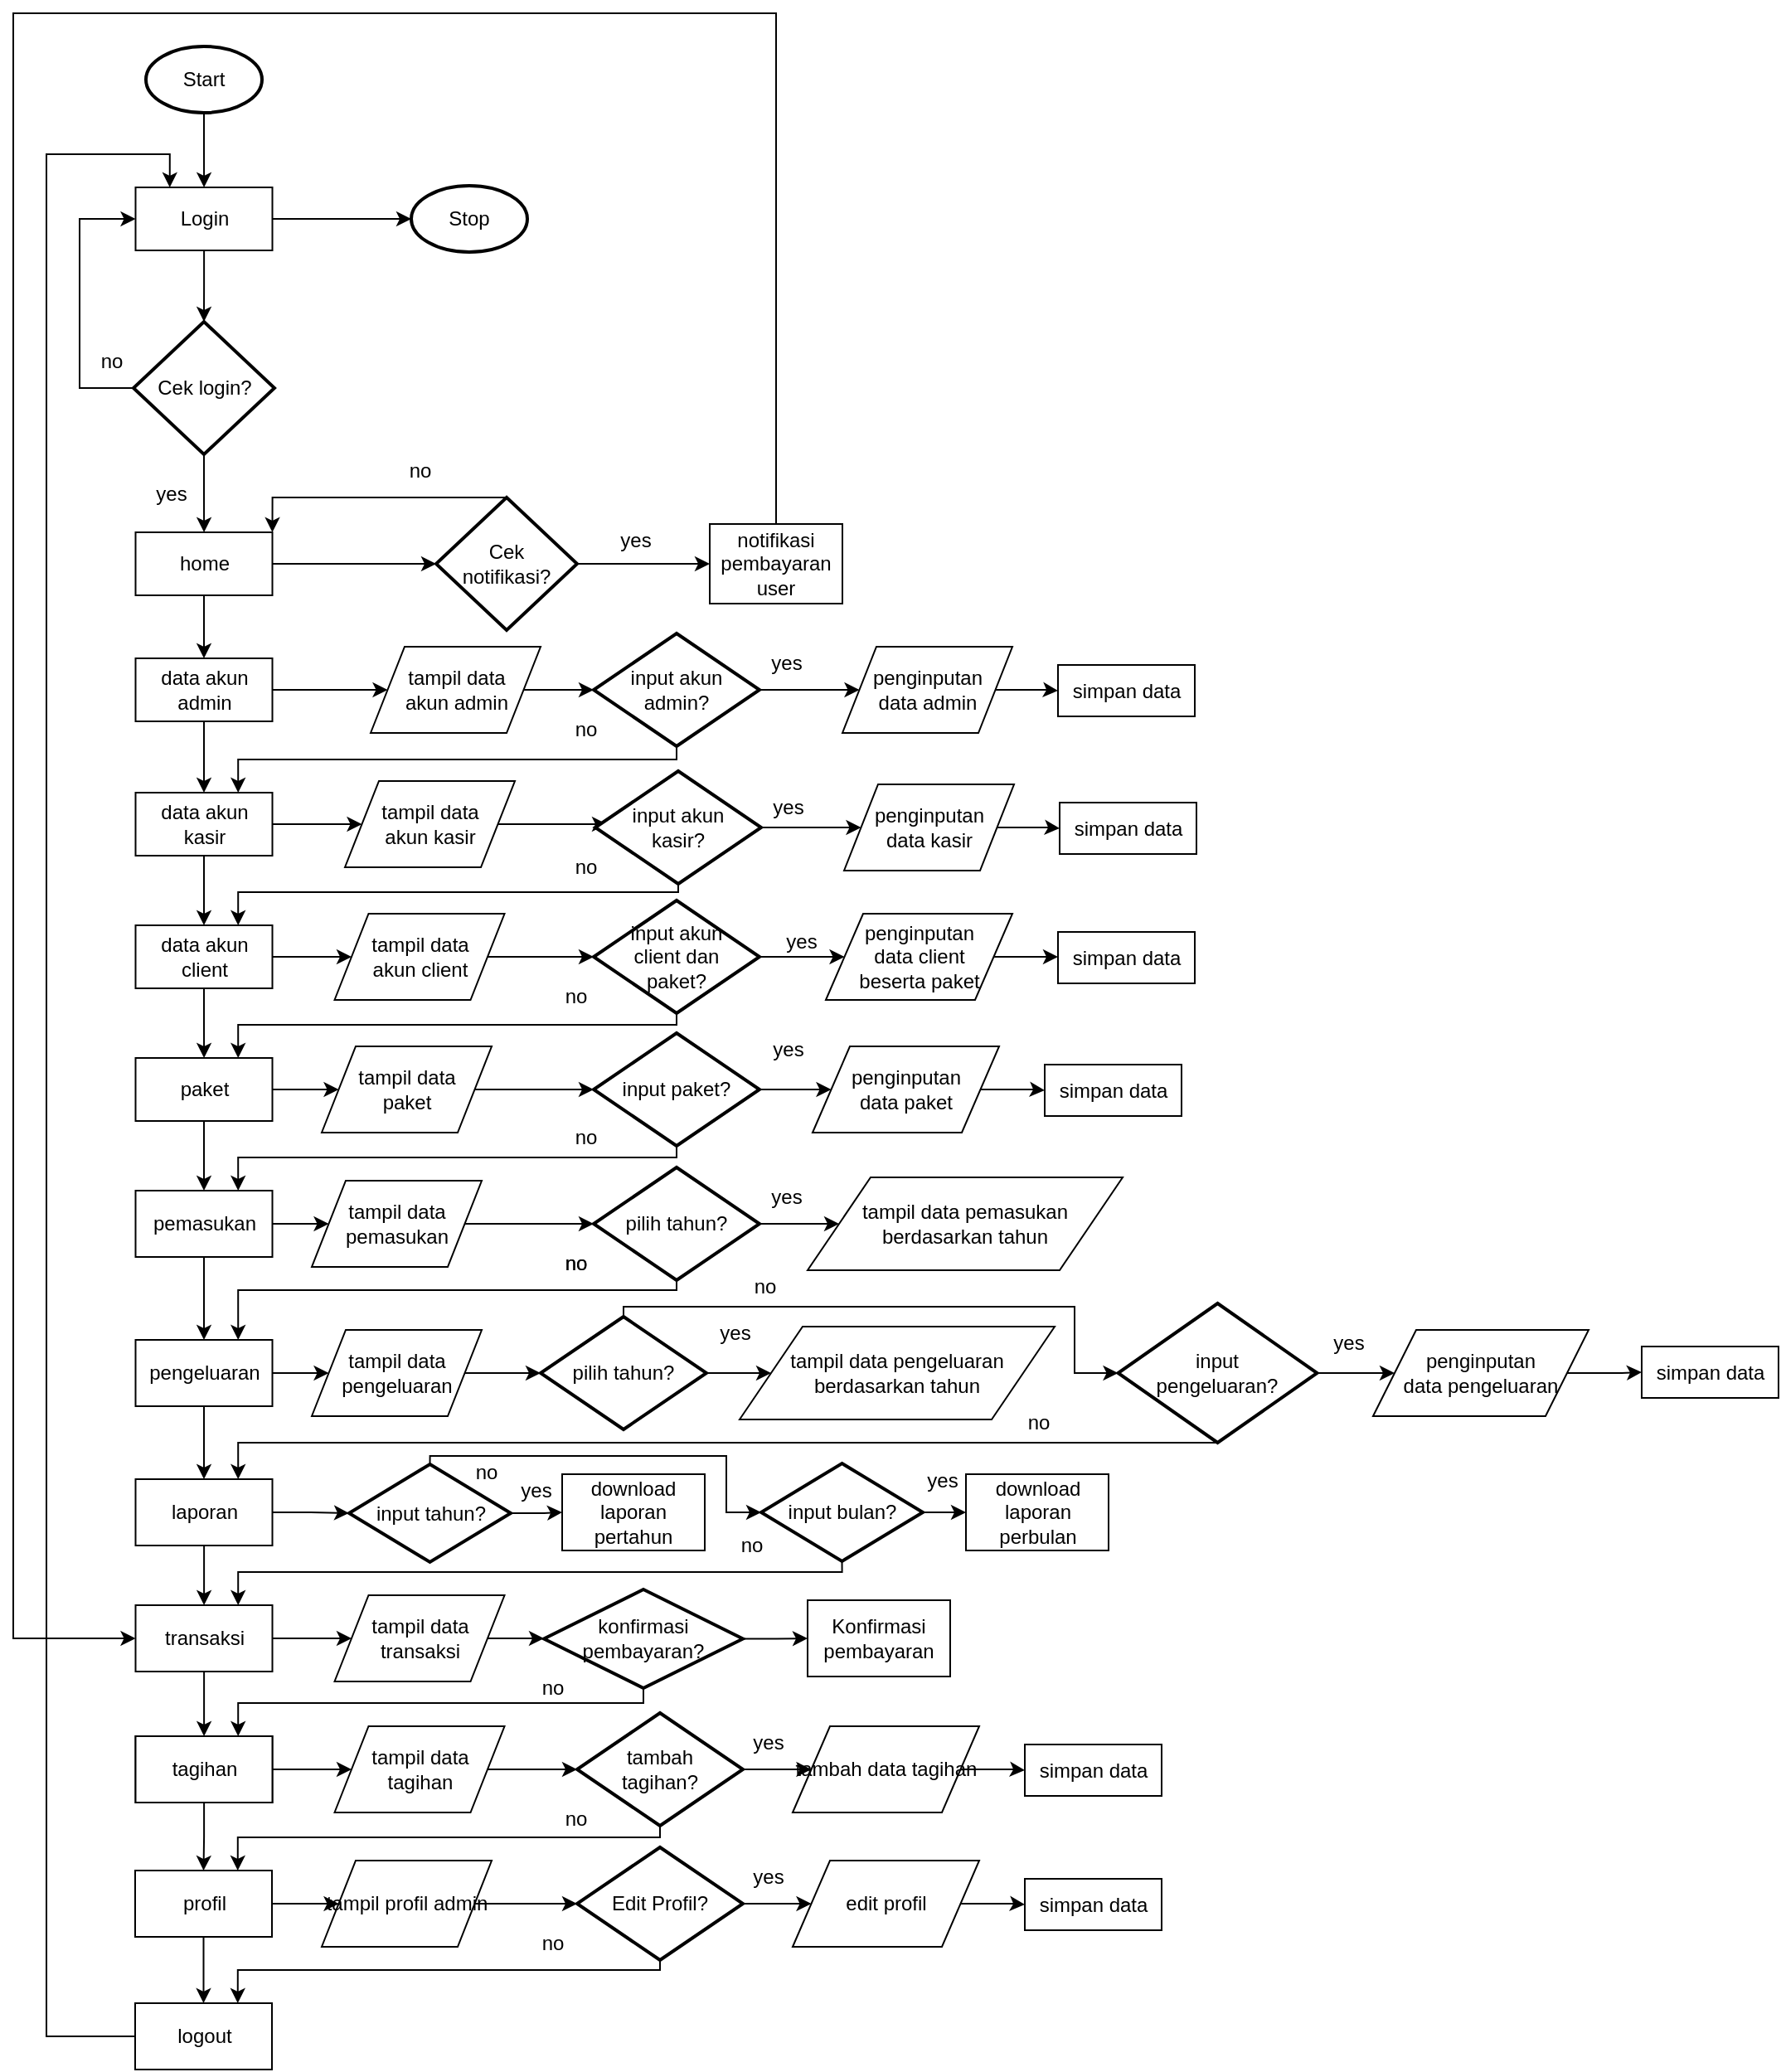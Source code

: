 <mxfile version="13.1.14" type="device"><diagram id="C5RBs43oDa-KdzZeNtuy" name="Page-1"><mxGraphModel dx="868" dy="479" grid="1" gridSize="10" guides="1" tooltips="1" connect="1" arrows="1" fold="1" page="1" pageScale="1" pageWidth="827" pageHeight="1169" math="0" shadow="0"><root><mxCell id="WIyWlLk6GJQsqaUBKTNV-0"/><mxCell id="WIyWlLk6GJQsqaUBKTNV-1" parent="WIyWlLk6GJQsqaUBKTNV-0"/><mxCell id="KHOEXjF2gYGAxF7AjPbU-5" value="" style="edgeStyle=orthogonalEdgeStyle;rounded=0;orthogonalLoop=1;jettySize=auto;html=1;" parent="WIyWlLk6GJQsqaUBKTNV-1" source="KHOEXjF2gYGAxF7AjPbU-3" target="KHOEXjF2gYGAxF7AjPbU-4" edge="1"><mxGeometry relative="1" as="geometry"/></mxCell><mxCell id="KHOEXjF2gYGAxF7AjPbU-3" value="Start" style="strokeWidth=2;html=1;shape=mxgraph.flowchart.start_1;whiteSpace=wrap;" parent="WIyWlLk6GJQsqaUBKTNV-1" vertex="1"><mxGeometry x="140" y="110" width="70" height="40" as="geometry"/></mxCell><mxCell id="KHOEXjF2gYGAxF7AjPbU-7" value="" style="edgeStyle=orthogonalEdgeStyle;rounded=0;orthogonalLoop=1;jettySize=auto;html=1;" parent="WIyWlLk6GJQsqaUBKTNV-1" source="KHOEXjF2gYGAxF7AjPbU-4" target="KHOEXjF2gYGAxF7AjPbU-6" edge="1"><mxGeometry relative="1" as="geometry"/></mxCell><mxCell id="KHOEXjF2gYGAxF7AjPbU-71" style="edgeStyle=orthogonalEdgeStyle;rounded=0;orthogonalLoop=1;jettySize=auto;html=1;exitX=1;exitY=0.5;exitDx=0;exitDy=0;entryX=0;entryY=0.5;entryDx=0;entryDy=0;entryPerimeter=0;" parent="WIyWlLk6GJQsqaUBKTNV-1" source="KHOEXjF2gYGAxF7AjPbU-4" target="KHOEXjF2gYGAxF7AjPbU-70" edge="1"><mxGeometry relative="1" as="geometry"/></mxCell><mxCell id="KHOEXjF2gYGAxF7AjPbU-4" value="Login" style="rounded=0;whiteSpace=wrap;html=1;" parent="WIyWlLk6GJQsqaUBKTNV-1" vertex="1"><mxGeometry x="133.75" y="195" width="82.5" height="38" as="geometry"/></mxCell><mxCell id="KHOEXjF2gYGAxF7AjPbU-8" style="edgeStyle=orthogonalEdgeStyle;rounded=0;orthogonalLoop=1;jettySize=auto;html=1;exitX=0;exitY=0.5;exitDx=0;exitDy=0;exitPerimeter=0;entryX=0;entryY=0.5;entryDx=0;entryDy=0;" parent="WIyWlLk6GJQsqaUBKTNV-1" source="KHOEXjF2gYGAxF7AjPbU-6" target="KHOEXjF2gYGAxF7AjPbU-4" edge="1"><mxGeometry relative="1" as="geometry"><Array as="points"><mxPoint x="100" y="316"/><mxPoint x="100" y="214"/></Array></mxGeometry></mxCell><mxCell id="KHOEXjF2gYGAxF7AjPbU-12" value="" style="edgeStyle=orthogonalEdgeStyle;rounded=0;orthogonalLoop=1;jettySize=auto;html=1;" parent="WIyWlLk6GJQsqaUBKTNV-1" source="KHOEXjF2gYGAxF7AjPbU-6" target="KHOEXjF2gYGAxF7AjPbU-11" edge="1"><mxGeometry relative="1" as="geometry"/></mxCell><mxCell id="KHOEXjF2gYGAxF7AjPbU-6" value="Cek login?" style="strokeWidth=2;html=1;shape=mxgraph.flowchart.decision;whiteSpace=wrap;" parent="WIyWlLk6GJQsqaUBKTNV-1" vertex="1"><mxGeometry x="132.5" y="276" width="85" height="80" as="geometry"/></mxCell><mxCell id="KHOEXjF2gYGAxF7AjPbU-9" value="no" style="text;html=1;align=center;verticalAlign=middle;resizable=0;points=[];autosize=1;" parent="WIyWlLk6GJQsqaUBKTNV-1" vertex="1"><mxGeometry x="103.75" y="290" width="30" height="20" as="geometry"/></mxCell><mxCell id="KHOEXjF2gYGAxF7AjPbU-19" style="edgeStyle=orthogonalEdgeStyle;rounded=0;orthogonalLoop=1;jettySize=auto;html=1;exitX=0.5;exitY=1;exitDx=0;exitDy=0;entryX=0.5;entryY=0;entryDx=0;entryDy=0;" parent="WIyWlLk6GJQsqaUBKTNV-1" source="KHOEXjF2gYGAxF7AjPbU-11" target="KHOEXjF2gYGAxF7AjPbU-14" edge="1"><mxGeometry relative="1" as="geometry"/></mxCell><mxCell id="KHOEXjF2gYGAxF7AjPbU-59" style="edgeStyle=orthogonalEdgeStyle;rounded=0;orthogonalLoop=1;jettySize=auto;html=1;exitX=1;exitY=0.5;exitDx=0;exitDy=0;entryX=0;entryY=0.5;entryDx=0;entryDy=0;entryPerimeter=0;" parent="WIyWlLk6GJQsqaUBKTNV-1" source="KHOEXjF2gYGAxF7AjPbU-11" target="KHOEXjF2gYGAxF7AjPbU-58" edge="1"><mxGeometry relative="1" as="geometry"/></mxCell><mxCell id="KHOEXjF2gYGAxF7AjPbU-11" value="home" style="rounded=0;whiteSpace=wrap;html=1;" parent="WIyWlLk6GJQsqaUBKTNV-1" vertex="1"><mxGeometry x="133.75" y="403" width="82.5" height="38" as="geometry"/></mxCell><mxCell id="KHOEXjF2gYGAxF7AjPbU-13" value="yes" style="text;html=1;align=center;verticalAlign=middle;resizable=0;points=[];autosize=1;" parent="WIyWlLk6GJQsqaUBKTNV-1" vertex="1"><mxGeometry x="140" y="370" width="30" height="20" as="geometry"/></mxCell><mxCell id="KHOEXjF2gYGAxF7AjPbU-33" style="edgeStyle=orthogonalEdgeStyle;rounded=0;orthogonalLoop=1;jettySize=auto;html=1;exitX=0.5;exitY=1;exitDx=0;exitDy=0;entryX=0.5;entryY=0;entryDx=0;entryDy=0;" parent="WIyWlLk6GJQsqaUBKTNV-1" source="KHOEXjF2gYGAxF7AjPbU-14" target="KHOEXjF2gYGAxF7AjPbU-32" edge="1"><mxGeometry relative="1" as="geometry"/></mxCell><mxCell id="W9WEEYqeX9v9jeVb6CMJ-9" style="edgeStyle=orthogonalEdgeStyle;rounded=0;orthogonalLoop=1;jettySize=auto;html=1;exitX=1;exitY=0.5;exitDx=0;exitDy=0;" parent="WIyWlLk6GJQsqaUBKTNV-1" source="KHOEXjF2gYGAxF7AjPbU-14" target="W9WEEYqeX9v9jeVb6CMJ-8" edge="1"><mxGeometry relative="1" as="geometry"/></mxCell><mxCell id="KHOEXjF2gYGAxF7AjPbU-14" value="data akun admin" style="rounded=0;whiteSpace=wrap;html=1;" parent="WIyWlLk6GJQsqaUBKTNV-1" vertex="1"><mxGeometry x="133.75" y="479" width="82.5" height="38" as="geometry"/></mxCell><mxCell id="KHOEXjF2gYGAxF7AjPbU-38" style="edgeStyle=orthogonalEdgeStyle;rounded=0;orthogonalLoop=1;jettySize=auto;html=1;exitX=0.5;exitY=1;exitDx=0;exitDy=0;entryX=0.5;entryY=0;entryDx=0;entryDy=0;" parent="WIyWlLk6GJQsqaUBKTNV-1" source="KHOEXjF2gYGAxF7AjPbU-32" target="KHOEXjF2gYGAxF7AjPbU-37" edge="1"><mxGeometry relative="1" as="geometry"/></mxCell><mxCell id="W9WEEYqeX9v9jeVb6CMJ-11" style="edgeStyle=orthogonalEdgeStyle;rounded=0;orthogonalLoop=1;jettySize=auto;html=1;exitX=1;exitY=0.5;exitDx=0;exitDy=0;" parent="WIyWlLk6GJQsqaUBKTNV-1" source="KHOEXjF2gYGAxF7AjPbU-32" target="W9WEEYqeX9v9jeVb6CMJ-10" edge="1"><mxGeometry relative="1" as="geometry"/></mxCell><mxCell id="KHOEXjF2gYGAxF7AjPbU-32" value="data akun kasir" style="rounded=0;whiteSpace=wrap;html=1;" parent="WIyWlLk6GJQsqaUBKTNV-1" vertex="1"><mxGeometry x="133.75" y="560" width="82.5" height="38" as="geometry"/></mxCell><mxCell id="KHOEXjF2gYGAxF7AjPbU-50" style="edgeStyle=orthogonalEdgeStyle;rounded=0;orthogonalLoop=1;jettySize=auto;html=1;exitX=0.5;exitY=1;exitDx=0;exitDy=0;" parent="WIyWlLk6GJQsqaUBKTNV-1" source="KHOEXjF2gYGAxF7AjPbU-37" target="KHOEXjF2gYGAxF7AjPbU-49" edge="1"><mxGeometry relative="1" as="geometry"/></mxCell><mxCell id="W9WEEYqeX9v9jeVb6CMJ-34" style="edgeStyle=orthogonalEdgeStyle;rounded=0;orthogonalLoop=1;jettySize=auto;html=1;exitX=1;exitY=0.5;exitDx=0;exitDy=0;entryX=0;entryY=0.5;entryDx=0;entryDy=0;" parent="WIyWlLk6GJQsqaUBKTNV-1" source="KHOEXjF2gYGAxF7AjPbU-37" target="W9WEEYqeX9v9jeVb6CMJ-12" edge="1"><mxGeometry relative="1" as="geometry"/></mxCell><mxCell id="KHOEXjF2gYGAxF7AjPbU-37" value="data akun client" style="rounded=0;whiteSpace=wrap;html=1;" parent="WIyWlLk6GJQsqaUBKTNV-1" vertex="1"><mxGeometry x="133.75" y="640" width="82.5" height="38" as="geometry"/></mxCell><mxCell id="KHOEXjF2gYGAxF7AjPbU-66" style="edgeStyle=orthogonalEdgeStyle;rounded=0;orthogonalLoop=1;jettySize=auto;html=1;exitX=0.5;exitY=1;exitDx=0;exitDy=0;entryX=0.5;entryY=0;entryDx=0;entryDy=0;" parent="WIyWlLk6GJQsqaUBKTNV-1" source="KHOEXjF2gYGAxF7AjPbU-49" target="KHOEXjF2gYGAxF7AjPbU-65" edge="1"><mxGeometry relative="1" as="geometry"/></mxCell><mxCell id="W9WEEYqeX9v9jeVb6CMJ-46" style="edgeStyle=orthogonalEdgeStyle;rounded=0;orthogonalLoop=1;jettySize=auto;html=1;exitX=1;exitY=0.5;exitDx=0;exitDy=0;" parent="WIyWlLk6GJQsqaUBKTNV-1" source="KHOEXjF2gYGAxF7AjPbU-49" target="W9WEEYqeX9v9jeVb6CMJ-42" edge="1"><mxGeometry relative="1" as="geometry"/></mxCell><mxCell id="KHOEXjF2gYGAxF7AjPbU-49" value="paket" style="rounded=0;whiteSpace=wrap;html=1;" parent="WIyWlLk6GJQsqaUBKTNV-1" vertex="1"><mxGeometry x="133.75" y="720" width="82.5" height="38" as="geometry"/></mxCell><mxCell id="KHOEXjF2gYGAxF7AjPbU-61" style="edgeStyle=orthogonalEdgeStyle;rounded=0;orthogonalLoop=1;jettySize=auto;html=1;exitX=1;exitY=0.5;exitDx=0;exitDy=0;exitPerimeter=0;entryX=0;entryY=0.5;entryDx=0;entryDy=0;" parent="WIyWlLk6GJQsqaUBKTNV-1" source="KHOEXjF2gYGAxF7AjPbU-58" target="KHOEXjF2gYGAxF7AjPbU-60" edge="1"><mxGeometry relative="1" as="geometry"/></mxCell><mxCell id="KHOEXjF2gYGAxF7AjPbU-62" style="edgeStyle=orthogonalEdgeStyle;rounded=0;orthogonalLoop=1;jettySize=auto;html=1;exitX=0.5;exitY=0;exitDx=0;exitDy=0;exitPerimeter=0;entryX=1;entryY=0;entryDx=0;entryDy=0;" parent="WIyWlLk6GJQsqaUBKTNV-1" source="KHOEXjF2gYGAxF7AjPbU-58" target="KHOEXjF2gYGAxF7AjPbU-11" edge="1"><mxGeometry relative="1" as="geometry"><Array as="points"><mxPoint x="216" y="382"/></Array></mxGeometry></mxCell><mxCell id="KHOEXjF2gYGAxF7AjPbU-58" value="&lt;div&gt;Cek &lt;br&gt;&lt;/div&gt;&lt;div&gt;notifikasi?&lt;/div&gt;" style="strokeWidth=2;html=1;shape=mxgraph.flowchart.decision;whiteSpace=wrap;" parent="WIyWlLk6GJQsqaUBKTNV-1" vertex="1"><mxGeometry x="315" y="382" width="85" height="80" as="geometry"/></mxCell><mxCell id="tMZcwcmULG3RS7y5bWZO-0" style="edgeStyle=orthogonalEdgeStyle;rounded=0;orthogonalLoop=1;jettySize=auto;html=1;exitX=0.5;exitY=0;exitDx=0;exitDy=0;entryX=0;entryY=0.5;entryDx=0;entryDy=0;" edge="1" parent="WIyWlLk6GJQsqaUBKTNV-1" source="KHOEXjF2gYGAxF7AjPbU-60" target="W9WEEYqeX9v9jeVb6CMJ-4"><mxGeometry relative="1" as="geometry"><Array as="points"><mxPoint x="520" y="90"/><mxPoint x="60" y="90"/><mxPoint x="60" y="1070"/></Array></mxGeometry></mxCell><mxCell id="KHOEXjF2gYGAxF7AjPbU-60" value="notifikasi pembayaran user" style="rounded=0;whiteSpace=wrap;html=1;" parent="WIyWlLk6GJQsqaUBKTNV-1" vertex="1"><mxGeometry x="480" y="398" width="80" height="48" as="geometry"/></mxCell><mxCell id="KHOEXjF2gYGAxF7AjPbU-63" value="yes" style="text;html=1;align=center;verticalAlign=middle;resizable=0;points=[];autosize=1;" parent="WIyWlLk6GJQsqaUBKTNV-1" vertex="1"><mxGeometry x="420" y="398" width="30" height="20" as="geometry"/></mxCell><mxCell id="KHOEXjF2gYGAxF7AjPbU-64" value="no" style="text;html=1;align=center;verticalAlign=middle;resizable=0;points=[];autosize=1;" parent="WIyWlLk6GJQsqaUBKTNV-1" vertex="1"><mxGeometry x="290" y="356" width="30" height="20" as="geometry"/></mxCell><mxCell id="W9WEEYqeX9v9jeVb6CMJ-1" value="" style="edgeStyle=orthogonalEdgeStyle;rounded=0;orthogonalLoop=1;jettySize=auto;html=1;" parent="WIyWlLk6GJQsqaUBKTNV-1" source="KHOEXjF2gYGAxF7AjPbU-65" target="W9WEEYqeX9v9jeVb6CMJ-0" edge="1"><mxGeometry relative="1" as="geometry"/></mxCell><mxCell id="W9WEEYqeX9v9jeVb6CMJ-58" style="edgeStyle=orthogonalEdgeStyle;rounded=0;orthogonalLoop=1;jettySize=auto;html=1;exitX=1;exitY=0.5;exitDx=0;exitDy=0;entryX=0;entryY=0.5;entryDx=0;entryDy=0;" parent="WIyWlLk6GJQsqaUBKTNV-1" source="KHOEXjF2gYGAxF7AjPbU-65" target="W9WEEYqeX9v9jeVb6CMJ-57" edge="1"><mxGeometry relative="1" as="geometry"/></mxCell><mxCell id="KHOEXjF2gYGAxF7AjPbU-65" value="pemasukan" style="rounded=0;whiteSpace=wrap;html=1;" parent="WIyWlLk6GJQsqaUBKTNV-1" vertex="1"><mxGeometry x="133.75" y="800" width="82.5" height="40" as="geometry"/></mxCell><mxCell id="W9WEEYqeX9v9jeVb6CMJ-3" value="" style="edgeStyle=orthogonalEdgeStyle;rounded=0;orthogonalLoop=1;jettySize=auto;html=1;" parent="WIyWlLk6GJQsqaUBKTNV-1" source="W9WEEYqeX9v9jeVb6CMJ-0" target="W9WEEYqeX9v9jeVb6CMJ-2" edge="1"><mxGeometry relative="1" as="geometry"/></mxCell><mxCell id="W9WEEYqeX9v9jeVb6CMJ-64" style="edgeStyle=orthogonalEdgeStyle;rounded=0;orthogonalLoop=1;jettySize=auto;html=1;exitX=1;exitY=0.5;exitDx=0;exitDy=0;" parent="WIyWlLk6GJQsqaUBKTNV-1" source="W9WEEYqeX9v9jeVb6CMJ-0" target="W9WEEYqeX9v9jeVb6CMJ-60" edge="1"><mxGeometry relative="1" as="geometry"/></mxCell><mxCell id="W9WEEYqeX9v9jeVb6CMJ-0" value="pengeluaran" style="rounded=0;whiteSpace=wrap;html=1;" parent="WIyWlLk6GJQsqaUBKTNV-1" vertex="1"><mxGeometry x="133.75" y="890" width="82.5" height="40" as="geometry"/></mxCell><mxCell id="W9WEEYqeX9v9jeVb6CMJ-5" value="" style="edgeStyle=orthogonalEdgeStyle;rounded=0;orthogonalLoop=1;jettySize=auto;html=1;" parent="WIyWlLk6GJQsqaUBKTNV-1" source="W9WEEYqeX9v9jeVb6CMJ-2" target="W9WEEYqeX9v9jeVb6CMJ-4" edge="1"><mxGeometry relative="1" as="geometry"/></mxCell><mxCell id="W9WEEYqeX9v9jeVb6CMJ-111" value="" style="edgeStyle=orthogonalEdgeStyle;rounded=0;orthogonalLoop=1;jettySize=auto;html=1;" parent="WIyWlLk6GJQsqaUBKTNV-1" source="W9WEEYqeX9v9jeVb6CMJ-2" target="W9WEEYqeX9v9jeVb6CMJ-110" edge="1"><mxGeometry relative="1" as="geometry"/></mxCell><mxCell id="W9WEEYqeX9v9jeVb6CMJ-2" value="laporan" style="rounded=0;whiteSpace=wrap;html=1;" parent="WIyWlLk6GJQsqaUBKTNV-1" vertex="1"><mxGeometry x="133.75" y="974" width="82.5" height="40" as="geometry"/></mxCell><mxCell id="W9WEEYqeX9v9jeVb6CMJ-7" value="" style="edgeStyle=orthogonalEdgeStyle;rounded=0;orthogonalLoop=1;jettySize=auto;html=1;" parent="WIyWlLk6GJQsqaUBKTNV-1" source="W9WEEYqeX9v9jeVb6CMJ-4" target="W9WEEYqeX9v9jeVb6CMJ-6" edge="1"><mxGeometry relative="1" as="geometry"/></mxCell><mxCell id="W9WEEYqeX9v9jeVb6CMJ-92" style="edgeStyle=orthogonalEdgeStyle;rounded=0;orthogonalLoop=1;jettySize=auto;html=1;exitX=1;exitY=0.5;exitDx=0;exitDy=0;entryX=0;entryY=0.5;entryDx=0;entryDy=0;" parent="WIyWlLk6GJQsqaUBKTNV-1" source="W9WEEYqeX9v9jeVb6CMJ-4" target="W9WEEYqeX9v9jeVb6CMJ-91" edge="1"><mxGeometry relative="1" as="geometry"/></mxCell><mxCell id="W9WEEYqeX9v9jeVb6CMJ-4" value="transaksi" style="rounded=0;whiteSpace=wrap;html=1;" parent="WIyWlLk6GJQsqaUBKTNV-1" vertex="1"><mxGeometry x="133.75" y="1050" width="82.5" height="40" as="geometry"/></mxCell><mxCell id="W9WEEYqeX9v9jeVb6CMJ-94" style="edgeStyle=orthogonalEdgeStyle;rounded=0;orthogonalLoop=1;jettySize=auto;html=1;exitX=1;exitY=0.5;exitDx=0;exitDy=0;entryX=0;entryY=0.5;entryDx=0;entryDy=0;" parent="WIyWlLk6GJQsqaUBKTNV-1" source="W9WEEYqeX9v9jeVb6CMJ-6" target="W9WEEYqeX9v9jeVb6CMJ-93" edge="1"><mxGeometry relative="1" as="geometry"/></mxCell><mxCell id="W9WEEYqeX9v9jeVb6CMJ-104" value="" style="edgeStyle=orthogonalEdgeStyle;rounded=0;orthogonalLoop=1;jettySize=auto;html=1;" parent="WIyWlLk6GJQsqaUBKTNV-1" source="W9WEEYqeX9v9jeVb6CMJ-6" target="W9WEEYqeX9v9jeVb6CMJ-103" edge="1"><mxGeometry relative="1" as="geometry"/></mxCell><mxCell id="W9WEEYqeX9v9jeVb6CMJ-6" value="tagihan" style="rounded=0;whiteSpace=wrap;html=1;" parent="WIyWlLk6GJQsqaUBKTNV-1" vertex="1"><mxGeometry x="133.75" y="1129" width="82.5" height="40" as="geometry"/></mxCell><mxCell id="W9WEEYqeX9v9jeVb6CMJ-107" style="edgeStyle=orthogonalEdgeStyle;rounded=0;orthogonalLoop=1;jettySize=auto;html=1;exitX=0;exitY=0.5;exitDx=0;exitDy=0;entryX=0.25;entryY=0;entryDx=0;entryDy=0;" parent="WIyWlLk6GJQsqaUBKTNV-1" source="tMZcwcmULG3RS7y5bWZO-1" target="KHOEXjF2gYGAxF7AjPbU-4" edge="1"><mxGeometry relative="1" as="geometry"><Array as="points"><mxPoint x="80" y="1310"/><mxPoint x="80" y="175"/><mxPoint x="154" y="175"/></Array></mxGeometry></mxCell><mxCell id="tMZcwcmULG3RS7y5bWZO-2" value="" style="edgeStyle=orthogonalEdgeStyle;rounded=0;orthogonalLoop=1;jettySize=auto;html=1;" edge="1" parent="WIyWlLk6GJQsqaUBKTNV-1" source="W9WEEYqeX9v9jeVb6CMJ-103" target="tMZcwcmULG3RS7y5bWZO-1"><mxGeometry relative="1" as="geometry"/></mxCell><mxCell id="tMZcwcmULG3RS7y5bWZO-5" style="edgeStyle=orthogonalEdgeStyle;rounded=0;orthogonalLoop=1;jettySize=auto;html=1;exitX=1;exitY=0.5;exitDx=0;exitDy=0;" edge="1" parent="WIyWlLk6GJQsqaUBKTNV-1" source="W9WEEYqeX9v9jeVb6CMJ-103" target="tMZcwcmULG3RS7y5bWZO-3"><mxGeometry relative="1" as="geometry"/></mxCell><mxCell id="W9WEEYqeX9v9jeVb6CMJ-103" value="profil" style="rounded=0;whiteSpace=wrap;html=1;" parent="WIyWlLk6GJQsqaUBKTNV-1" vertex="1"><mxGeometry x="133.5" y="1210" width="82.5" height="40" as="geometry"/></mxCell><mxCell id="tMZcwcmULG3RS7y5bWZO-1" value="logout" style="rounded=0;whiteSpace=wrap;html=1;" vertex="1" parent="WIyWlLk6GJQsqaUBKTNV-1"><mxGeometry x="133.5" y="1290" width="82.5" height="40" as="geometry"/></mxCell><mxCell id="KHOEXjF2gYGAxF7AjPbU-70" value="Stop" style="strokeWidth=2;html=1;shape=mxgraph.flowchart.start_1;whiteSpace=wrap;" parent="WIyWlLk6GJQsqaUBKTNV-1" vertex="1"><mxGeometry x="300" y="194" width="70" height="40" as="geometry"/></mxCell><mxCell id="W9WEEYqeX9v9jeVb6CMJ-14" style="edgeStyle=orthogonalEdgeStyle;rounded=0;orthogonalLoop=1;jettySize=auto;html=1;exitX=1;exitY=0.5;exitDx=0;exitDy=0;entryX=0;entryY=0.5;entryDx=0;entryDy=0;entryPerimeter=0;" parent="WIyWlLk6GJQsqaUBKTNV-1" source="W9WEEYqeX9v9jeVb6CMJ-8" target="W9WEEYqeX9v9jeVb6CMJ-13" edge="1"><mxGeometry relative="1" as="geometry"/></mxCell><mxCell id="W9WEEYqeX9v9jeVb6CMJ-8" value="&lt;div&gt;tampil data&lt;/div&gt;&lt;div&gt; akun admin&lt;/div&gt;" style="shape=parallelogram;perimeter=parallelogramPerimeter;whiteSpace=wrap;html=1;" parent="WIyWlLk6GJQsqaUBKTNV-1" vertex="1"><mxGeometry x="275.5" y="472" width="102.5" height="52" as="geometry"/></mxCell><mxCell id="W9WEEYqeX9v9jeVb6CMJ-29" style="edgeStyle=orthogonalEdgeStyle;rounded=0;orthogonalLoop=1;jettySize=auto;html=1;exitX=1;exitY=0.5;exitDx=0;exitDy=0;entryX=0.07;entryY=0.471;entryDx=0;entryDy=0;entryPerimeter=0;" parent="WIyWlLk6GJQsqaUBKTNV-1" source="W9WEEYqeX9v9jeVb6CMJ-10" target="W9WEEYqeX9v9jeVb6CMJ-22" edge="1"><mxGeometry relative="1" as="geometry"/></mxCell><mxCell id="W9WEEYqeX9v9jeVb6CMJ-10" value="&lt;div&gt;tampil data&lt;/div&gt;&lt;div&gt; akun kasir&lt;br&gt;&lt;/div&gt;" style="shape=parallelogram;perimeter=parallelogramPerimeter;whiteSpace=wrap;html=1;" parent="WIyWlLk6GJQsqaUBKTNV-1" vertex="1"><mxGeometry x="260" y="553" width="102.5" height="52" as="geometry"/></mxCell><mxCell id="W9WEEYqeX9v9jeVb6CMJ-39" style="edgeStyle=orthogonalEdgeStyle;rounded=0;orthogonalLoop=1;jettySize=auto;html=1;exitX=1;exitY=0.5;exitDx=0;exitDy=0;" parent="WIyWlLk6GJQsqaUBKTNV-1" source="W9WEEYqeX9v9jeVb6CMJ-12" target="W9WEEYqeX9v9jeVb6CMJ-35" edge="1"><mxGeometry relative="1" as="geometry"/></mxCell><mxCell id="W9WEEYqeX9v9jeVb6CMJ-12" value="&lt;div&gt;tampil data&lt;/div&gt;&lt;div&gt; akun client&lt;br&gt;&lt;/div&gt;" style="shape=parallelogram;perimeter=parallelogramPerimeter;whiteSpace=wrap;html=1;" parent="WIyWlLk6GJQsqaUBKTNV-1" vertex="1"><mxGeometry x="253.75" y="633" width="102.5" height="52" as="geometry"/></mxCell><mxCell id="W9WEEYqeX9v9jeVb6CMJ-15" style="edgeStyle=orthogonalEdgeStyle;rounded=0;orthogonalLoop=1;jettySize=auto;html=1;exitX=0.5;exitY=1;exitDx=0;exitDy=0;exitPerimeter=0;entryX=0.75;entryY=0;entryDx=0;entryDy=0;" parent="WIyWlLk6GJQsqaUBKTNV-1" source="W9WEEYqeX9v9jeVb6CMJ-13" target="KHOEXjF2gYGAxF7AjPbU-32" edge="1"><mxGeometry relative="1" as="geometry"><Array as="points"><mxPoint x="460" y="540"/><mxPoint x="196" y="540"/></Array></mxGeometry></mxCell><mxCell id="W9WEEYqeX9v9jeVb6CMJ-19" style="edgeStyle=orthogonalEdgeStyle;rounded=0;orthogonalLoop=1;jettySize=auto;html=1;exitX=1;exitY=0.5;exitDx=0;exitDy=0;exitPerimeter=0;" parent="WIyWlLk6GJQsqaUBKTNV-1" source="W9WEEYqeX9v9jeVb6CMJ-13" target="W9WEEYqeX9v9jeVb6CMJ-18" edge="1"><mxGeometry relative="1" as="geometry"/></mxCell><mxCell id="W9WEEYqeX9v9jeVb6CMJ-13" value="input akun admin?" style="strokeWidth=2;html=1;shape=mxgraph.flowchart.decision;whiteSpace=wrap;" parent="WIyWlLk6GJQsqaUBKTNV-1" vertex="1"><mxGeometry x="410" y="464" width="100" height="68" as="geometry"/></mxCell><mxCell id="W9WEEYqeX9v9jeVb6CMJ-16" value="no" style="text;html=1;align=center;verticalAlign=middle;resizable=0;points=[];autosize=1;" parent="WIyWlLk6GJQsqaUBKTNV-1" vertex="1"><mxGeometry x="390" y="512" width="30" height="20" as="geometry"/></mxCell><mxCell id="W9WEEYqeX9v9jeVb6CMJ-17" value="yes" style="text;html=1;align=center;verticalAlign=middle;resizable=0;points=[];autosize=1;" parent="WIyWlLk6GJQsqaUBKTNV-1" vertex="1"><mxGeometry x="511" y="472" width="30" height="20" as="geometry"/></mxCell><mxCell id="W9WEEYqeX9v9jeVb6CMJ-21" style="edgeStyle=orthogonalEdgeStyle;rounded=0;orthogonalLoop=1;jettySize=auto;html=1;exitX=1;exitY=0.5;exitDx=0;exitDy=0;" parent="WIyWlLk6GJQsqaUBKTNV-1" source="W9WEEYqeX9v9jeVb6CMJ-18" target="W9WEEYqeX9v9jeVb6CMJ-20" edge="1"><mxGeometry relative="1" as="geometry"/></mxCell><mxCell id="W9WEEYqeX9v9jeVb6CMJ-18" value="&lt;div&gt;penginputan &lt;br&gt;&lt;/div&gt;&lt;div&gt;data admin&lt;/div&gt;" style="shape=parallelogram;perimeter=parallelogramPerimeter;whiteSpace=wrap;html=1;" parent="WIyWlLk6GJQsqaUBKTNV-1" vertex="1"><mxGeometry x="560" y="472" width="102.5" height="52" as="geometry"/></mxCell><mxCell id="W9WEEYqeX9v9jeVb6CMJ-20" value="simpan data" style="rounded=0;whiteSpace=wrap;html=1;" parent="WIyWlLk6GJQsqaUBKTNV-1" vertex="1"><mxGeometry x="690" y="483" width="82.5" height="31" as="geometry"/></mxCell><mxCell id="W9WEEYqeX9v9jeVb6CMJ-28" style="edgeStyle=orthogonalEdgeStyle;rounded=0;orthogonalLoop=1;jettySize=auto;html=1;exitX=1;exitY=0.5;exitDx=0;exitDy=0;exitPerimeter=0;" parent="WIyWlLk6GJQsqaUBKTNV-1" source="W9WEEYqeX9v9jeVb6CMJ-22" target="W9WEEYqeX9v9jeVb6CMJ-25" edge="1"><mxGeometry relative="1" as="geometry"/></mxCell><mxCell id="W9WEEYqeX9v9jeVb6CMJ-32" style="edgeStyle=orthogonalEdgeStyle;rounded=0;orthogonalLoop=1;jettySize=auto;html=1;exitX=0.5;exitY=1;exitDx=0;exitDy=0;exitPerimeter=0;entryX=0.75;entryY=0;entryDx=0;entryDy=0;" parent="WIyWlLk6GJQsqaUBKTNV-1" source="W9WEEYqeX9v9jeVb6CMJ-22" target="KHOEXjF2gYGAxF7AjPbU-37" edge="1"><mxGeometry relative="1" as="geometry"><Array as="points"><mxPoint x="461" y="620"/><mxPoint x="196" y="620"/></Array></mxGeometry></mxCell><mxCell id="W9WEEYqeX9v9jeVb6CMJ-22" value="&lt;div&gt;input akun &lt;br&gt;&lt;/div&gt;&lt;div&gt;kasir?&lt;/div&gt;" style="strokeWidth=2;html=1;shape=mxgraph.flowchart.decision;whiteSpace=wrap;" parent="WIyWlLk6GJQsqaUBKTNV-1" vertex="1"><mxGeometry x="411" y="547" width="100" height="68" as="geometry"/></mxCell><mxCell id="W9WEEYqeX9v9jeVb6CMJ-24" value="yes" style="text;html=1;align=center;verticalAlign=middle;resizable=0;points=[];autosize=1;" parent="WIyWlLk6GJQsqaUBKTNV-1" vertex="1"><mxGeometry x="512" y="559" width="30" height="20" as="geometry"/></mxCell><mxCell id="W9WEEYqeX9v9jeVb6CMJ-27" style="edgeStyle=orthogonalEdgeStyle;rounded=0;orthogonalLoop=1;jettySize=auto;html=1;exitX=1;exitY=0.5;exitDx=0;exitDy=0;" parent="WIyWlLk6GJQsqaUBKTNV-1" source="W9WEEYqeX9v9jeVb6CMJ-25" target="W9WEEYqeX9v9jeVb6CMJ-26" edge="1"><mxGeometry relative="1" as="geometry"/></mxCell><mxCell id="W9WEEYqeX9v9jeVb6CMJ-25" value="&lt;div&gt;penginputan &lt;br&gt;&lt;/div&gt;&lt;div&gt;data kasir&lt;br&gt;&lt;/div&gt;" style="shape=parallelogram;perimeter=parallelogramPerimeter;whiteSpace=wrap;html=1;" parent="WIyWlLk6GJQsqaUBKTNV-1" vertex="1"><mxGeometry x="561" y="555" width="102.5" height="52" as="geometry"/></mxCell><mxCell id="W9WEEYqeX9v9jeVb6CMJ-26" value="simpan data" style="rounded=0;whiteSpace=wrap;html=1;" parent="WIyWlLk6GJQsqaUBKTNV-1" vertex="1"><mxGeometry x="691" y="566" width="82.5" height="31" as="geometry"/></mxCell><mxCell id="W9WEEYqeX9v9jeVb6CMJ-33" value="no" style="text;html=1;align=center;verticalAlign=middle;resizable=0;points=[];autosize=1;" parent="WIyWlLk6GJQsqaUBKTNV-1" vertex="1"><mxGeometry x="390" y="595" width="30" height="20" as="geometry"/></mxCell><mxCell id="W9WEEYqeX9v9jeVb6CMJ-40" style="edgeStyle=orthogonalEdgeStyle;rounded=0;orthogonalLoop=1;jettySize=auto;html=1;exitX=1;exitY=0.5;exitDx=0;exitDy=0;exitPerimeter=0;" parent="WIyWlLk6GJQsqaUBKTNV-1" source="W9WEEYqeX9v9jeVb6CMJ-35" target="W9WEEYqeX9v9jeVb6CMJ-37" edge="1"><mxGeometry relative="1" as="geometry"/></mxCell><mxCell id="W9WEEYqeX9v9jeVb6CMJ-44" style="edgeStyle=orthogonalEdgeStyle;rounded=0;orthogonalLoop=1;jettySize=auto;html=1;exitX=0.5;exitY=1;exitDx=0;exitDy=0;exitPerimeter=0;entryX=0.75;entryY=0;entryDx=0;entryDy=0;" parent="WIyWlLk6GJQsqaUBKTNV-1" source="W9WEEYqeX9v9jeVb6CMJ-35" target="KHOEXjF2gYGAxF7AjPbU-49" edge="1"><mxGeometry relative="1" as="geometry"><Array as="points"><mxPoint x="460" y="700"/><mxPoint x="196" y="700"/></Array></mxGeometry></mxCell><mxCell id="W9WEEYqeX9v9jeVb6CMJ-35" value="&lt;div&gt;input akun &lt;br&gt;&lt;/div&gt;&lt;div&gt;client dan &lt;br&gt;&lt;/div&gt;&lt;div&gt;paket?&lt;/div&gt;" style="strokeWidth=2;html=1;shape=mxgraph.flowchart.decision;whiteSpace=wrap;" parent="WIyWlLk6GJQsqaUBKTNV-1" vertex="1"><mxGeometry x="410" y="625" width="100" height="68" as="geometry"/></mxCell><mxCell id="W9WEEYqeX9v9jeVb6CMJ-36" value="yes" style="text;html=1;align=center;verticalAlign=middle;resizable=0;points=[];autosize=1;" parent="WIyWlLk6GJQsqaUBKTNV-1" vertex="1"><mxGeometry x="520" y="640" width="30" height="20" as="geometry"/></mxCell><mxCell id="W9WEEYqeX9v9jeVb6CMJ-41" style="edgeStyle=orthogonalEdgeStyle;rounded=0;orthogonalLoop=1;jettySize=auto;html=1;exitX=1;exitY=0.5;exitDx=0;exitDy=0;entryX=0;entryY=0.5;entryDx=0;entryDy=0;" parent="WIyWlLk6GJQsqaUBKTNV-1" source="W9WEEYqeX9v9jeVb6CMJ-37" target="W9WEEYqeX9v9jeVb6CMJ-38" edge="1"><mxGeometry relative="1" as="geometry"/></mxCell><mxCell id="W9WEEYqeX9v9jeVb6CMJ-37" value="&lt;div&gt;penginputan &lt;br&gt;&lt;/div&gt;&lt;div&gt;data client &lt;br&gt;&lt;/div&gt;&lt;div&gt;beserta paket&lt;br&gt;&lt;/div&gt;" style="shape=parallelogram;perimeter=parallelogramPerimeter;whiteSpace=wrap;html=1;" parent="WIyWlLk6GJQsqaUBKTNV-1" vertex="1"><mxGeometry x="550" y="633" width="112.5" height="52" as="geometry"/></mxCell><mxCell id="W9WEEYqeX9v9jeVb6CMJ-38" value="simpan data" style="rounded=0;whiteSpace=wrap;html=1;" parent="WIyWlLk6GJQsqaUBKTNV-1" vertex="1"><mxGeometry x="690" y="644" width="82.5" height="31" as="geometry"/></mxCell><mxCell id="W9WEEYqeX9v9jeVb6CMJ-47" style="edgeStyle=orthogonalEdgeStyle;rounded=0;orthogonalLoop=1;jettySize=auto;html=1;exitX=1;exitY=0.5;exitDx=0;exitDy=0;" parent="WIyWlLk6GJQsqaUBKTNV-1" source="W9WEEYqeX9v9jeVb6CMJ-42" target="W9WEEYqeX9v9jeVb6CMJ-43" edge="1"><mxGeometry relative="1" as="geometry"/></mxCell><mxCell id="W9WEEYqeX9v9jeVb6CMJ-42" value="&lt;div&gt;tampil data &lt;br&gt;&lt;/div&gt;&lt;div&gt;paket&lt;/div&gt;" style="shape=parallelogram;perimeter=parallelogramPerimeter;whiteSpace=wrap;html=1;" parent="WIyWlLk6GJQsqaUBKTNV-1" vertex="1"><mxGeometry x="246" y="713" width="102.5" height="52" as="geometry"/></mxCell><mxCell id="W9WEEYqeX9v9jeVb6CMJ-50" style="edgeStyle=orthogonalEdgeStyle;rounded=0;orthogonalLoop=1;jettySize=auto;html=1;exitX=1;exitY=0.5;exitDx=0;exitDy=0;exitPerimeter=0;" parent="WIyWlLk6GJQsqaUBKTNV-1" source="W9WEEYqeX9v9jeVb6CMJ-43" target="W9WEEYqeX9v9jeVb6CMJ-48" edge="1"><mxGeometry relative="1" as="geometry"/></mxCell><mxCell id="W9WEEYqeX9v9jeVb6CMJ-56" style="edgeStyle=orthogonalEdgeStyle;rounded=0;orthogonalLoop=1;jettySize=auto;html=1;exitX=0.5;exitY=1;exitDx=0;exitDy=0;exitPerimeter=0;entryX=0.75;entryY=0;entryDx=0;entryDy=0;" parent="WIyWlLk6GJQsqaUBKTNV-1" source="W9WEEYqeX9v9jeVb6CMJ-43" target="KHOEXjF2gYGAxF7AjPbU-65" edge="1"><mxGeometry relative="1" as="geometry"><Array as="points"><mxPoint x="460" y="780"/><mxPoint x="196" y="780"/></Array></mxGeometry></mxCell><mxCell id="W9WEEYqeX9v9jeVb6CMJ-43" value="input paket?" style="strokeWidth=2;html=1;shape=mxgraph.flowchart.decision;whiteSpace=wrap;" parent="WIyWlLk6GJQsqaUBKTNV-1" vertex="1"><mxGeometry x="410" y="705" width="100" height="68" as="geometry"/></mxCell><mxCell id="W9WEEYqeX9v9jeVb6CMJ-51" style="edgeStyle=orthogonalEdgeStyle;rounded=0;orthogonalLoop=1;jettySize=auto;html=1;exitX=1;exitY=0.5;exitDx=0;exitDy=0;" parent="WIyWlLk6GJQsqaUBKTNV-1" source="W9WEEYqeX9v9jeVb6CMJ-48" target="W9WEEYqeX9v9jeVb6CMJ-49" edge="1"><mxGeometry relative="1" as="geometry"/></mxCell><mxCell id="W9WEEYqeX9v9jeVb6CMJ-48" value="&lt;div&gt;penginputan &lt;br&gt;&lt;/div&gt;&lt;div&gt;data paket&lt;br&gt;&lt;/div&gt;" style="shape=parallelogram;perimeter=parallelogramPerimeter;whiteSpace=wrap;html=1;" parent="WIyWlLk6GJQsqaUBKTNV-1" vertex="1"><mxGeometry x="542" y="713" width="112.5" height="52" as="geometry"/></mxCell><mxCell id="W9WEEYqeX9v9jeVb6CMJ-49" value="simpan data" style="rounded=0;whiteSpace=wrap;html=1;" parent="WIyWlLk6GJQsqaUBKTNV-1" vertex="1"><mxGeometry x="682" y="724" width="82.5" height="31" as="geometry"/></mxCell><mxCell id="W9WEEYqeX9v9jeVb6CMJ-52" value="yes" style="text;html=1;align=center;verticalAlign=middle;resizable=0;points=[];autosize=1;" parent="WIyWlLk6GJQsqaUBKTNV-1" vertex="1"><mxGeometry x="512" y="705" width="30" height="20" as="geometry"/></mxCell><mxCell id="W9WEEYqeX9v9jeVb6CMJ-53" value="no" style="text;html=1;align=center;verticalAlign=middle;resizable=0;points=[];autosize=1;" parent="WIyWlLk6GJQsqaUBKTNV-1" vertex="1"><mxGeometry x="384" y="673" width="30" height="20" as="geometry"/></mxCell><mxCell id="W9WEEYqeX9v9jeVb6CMJ-54" value="no" style="text;html=1;align=center;verticalAlign=middle;resizable=0;points=[];autosize=1;" parent="WIyWlLk6GJQsqaUBKTNV-1" vertex="1"><mxGeometry x="390" y="758" width="30" height="20" as="geometry"/></mxCell><mxCell id="W9WEEYqeX9v9jeVb6CMJ-61" style="edgeStyle=orthogonalEdgeStyle;rounded=0;orthogonalLoop=1;jettySize=auto;html=1;exitX=1;exitY=0.5;exitDx=0;exitDy=0;" parent="WIyWlLk6GJQsqaUBKTNV-1" source="W9WEEYqeX9v9jeVb6CMJ-57" target="W9WEEYqeX9v9jeVb6CMJ-59" edge="1"><mxGeometry relative="1" as="geometry"/></mxCell><mxCell id="W9WEEYqeX9v9jeVb6CMJ-57" value="&lt;div&gt;tampil data &lt;br&gt;&lt;/div&gt;&lt;div&gt;pemasukan&lt;/div&gt;" style="shape=parallelogram;perimeter=parallelogramPerimeter;whiteSpace=wrap;html=1;" parent="WIyWlLk6GJQsqaUBKTNV-1" vertex="1"><mxGeometry x="240" y="794" width="102.5" height="52" as="geometry"/></mxCell><mxCell id="W9WEEYqeX9v9jeVb6CMJ-62" style="edgeStyle=orthogonalEdgeStyle;rounded=0;orthogonalLoop=1;jettySize=auto;html=1;exitX=0.5;exitY=1;exitDx=0;exitDy=0;exitPerimeter=0;entryX=0.75;entryY=0;entryDx=0;entryDy=0;" parent="WIyWlLk6GJQsqaUBKTNV-1" source="W9WEEYqeX9v9jeVb6CMJ-59" target="W9WEEYqeX9v9jeVb6CMJ-0" edge="1"><mxGeometry relative="1" as="geometry"><Array as="points"><mxPoint x="460" y="860"/><mxPoint x="196" y="860"/></Array></mxGeometry></mxCell><mxCell id="W9WEEYqeX9v9jeVb6CMJ-74" value="" style="edgeStyle=orthogonalEdgeStyle;rounded=0;orthogonalLoop=1;jettySize=auto;html=1;" parent="WIyWlLk6GJQsqaUBKTNV-1" source="W9WEEYqeX9v9jeVb6CMJ-59" target="W9WEEYqeX9v9jeVb6CMJ-68" edge="1"><mxGeometry relative="1" as="geometry"/></mxCell><mxCell id="W9WEEYqeX9v9jeVb6CMJ-59" value="pilih tahun?" style="strokeWidth=2;html=1;shape=mxgraph.flowchart.decision;whiteSpace=wrap;" parent="WIyWlLk6GJQsqaUBKTNV-1" vertex="1"><mxGeometry x="410" y="786" width="100" height="68" as="geometry"/></mxCell><mxCell id="W9WEEYqeX9v9jeVb6CMJ-66" style="edgeStyle=orthogonalEdgeStyle;rounded=0;orthogonalLoop=1;jettySize=auto;html=1;exitX=1;exitY=0.5;exitDx=0;exitDy=0;" parent="WIyWlLk6GJQsqaUBKTNV-1" source="W9WEEYqeX9v9jeVb6CMJ-60" target="W9WEEYqeX9v9jeVb6CMJ-65" edge="1"><mxGeometry relative="1" as="geometry"/></mxCell><mxCell id="W9WEEYqeX9v9jeVb6CMJ-60" value="&lt;div&gt;tampil data &lt;br&gt;&lt;/div&gt;&lt;div&gt;pengeluaran&lt;/div&gt;" style="shape=parallelogram;perimeter=parallelogramPerimeter;whiteSpace=wrap;html=1;" parent="WIyWlLk6GJQsqaUBKTNV-1" vertex="1"><mxGeometry x="240" y="884" width="102.5" height="52" as="geometry"/></mxCell><mxCell id="W9WEEYqeX9v9jeVb6CMJ-63" value="no" style="text;html=1;align=center;verticalAlign=middle;resizable=0;points=[];autosize=1;" parent="WIyWlLk6GJQsqaUBKTNV-1" vertex="1"><mxGeometry x="384" y="834" width="30" height="20" as="geometry"/></mxCell><mxCell id="W9WEEYqeX9v9jeVb6CMJ-76" style="edgeStyle=orthogonalEdgeStyle;rounded=0;orthogonalLoop=1;jettySize=auto;html=1;exitX=1;exitY=0.5;exitDx=0;exitDy=0;exitPerimeter=0;" parent="WIyWlLk6GJQsqaUBKTNV-1" source="W9WEEYqeX9v9jeVb6CMJ-65" target="W9WEEYqeX9v9jeVb6CMJ-75" edge="1"><mxGeometry relative="1" as="geometry"/></mxCell><mxCell id="W9WEEYqeX9v9jeVb6CMJ-81" style="edgeStyle=orthogonalEdgeStyle;rounded=0;orthogonalLoop=1;jettySize=auto;html=1;exitX=0.5;exitY=0;exitDx=0;exitDy=0;exitPerimeter=0;" parent="WIyWlLk6GJQsqaUBKTNV-1" source="W9WEEYqeX9v9jeVb6CMJ-65" target="W9WEEYqeX9v9jeVb6CMJ-67" edge="1"><mxGeometry relative="1" as="geometry"><Array as="points"><mxPoint x="428" y="870"/><mxPoint x="700" y="870"/><mxPoint x="700" y="910"/></Array></mxGeometry></mxCell><mxCell id="W9WEEYqeX9v9jeVb6CMJ-65" value="pilih tahun?" style="strokeWidth=2;html=1;shape=mxgraph.flowchart.decision;whiteSpace=wrap;" parent="WIyWlLk6GJQsqaUBKTNV-1" vertex="1"><mxGeometry x="378" y="876" width="100" height="68" as="geometry"/></mxCell><mxCell id="W9WEEYqeX9v9jeVb6CMJ-83" style="edgeStyle=orthogonalEdgeStyle;rounded=0;orthogonalLoop=1;jettySize=auto;html=1;exitX=0.5;exitY=1;exitDx=0;exitDy=0;exitPerimeter=0;entryX=0.75;entryY=0;entryDx=0;entryDy=0;" parent="WIyWlLk6GJQsqaUBKTNV-1" source="W9WEEYqeX9v9jeVb6CMJ-67" target="W9WEEYqeX9v9jeVb6CMJ-2" edge="1"><mxGeometry relative="1" as="geometry"><Array as="points"><mxPoint x="196" y="952"/></Array></mxGeometry></mxCell><mxCell id="W9WEEYqeX9v9jeVb6CMJ-87" style="edgeStyle=orthogonalEdgeStyle;rounded=0;orthogonalLoop=1;jettySize=auto;html=1;exitX=1;exitY=0.5;exitDx=0;exitDy=0;exitPerimeter=0;entryX=0;entryY=0.5;entryDx=0;entryDy=0;" parent="WIyWlLk6GJQsqaUBKTNV-1" source="W9WEEYqeX9v9jeVb6CMJ-67" target="W9WEEYqeX9v9jeVb6CMJ-85" edge="1"><mxGeometry relative="1" as="geometry"/></mxCell><mxCell id="W9WEEYqeX9v9jeVb6CMJ-67" value="&lt;div&gt;input&lt;/div&gt;&lt;div&gt; pengeluaran?&lt;/div&gt;" style="strokeWidth=2;html=1;shape=mxgraph.flowchart.decision;whiteSpace=wrap;" parent="WIyWlLk6GJQsqaUBKTNV-1" vertex="1"><mxGeometry x="726.25" y="868" width="120" height="84" as="geometry"/></mxCell><mxCell id="W9WEEYqeX9v9jeVb6CMJ-68" value="&lt;div&gt;tampil data pemasukan berdasarkan tahun&lt;br&gt;&lt;/div&gt;" style="shape=parallelogram;perimeter=parallelogramPerimeter;whiteSpace=wrap;html=1;" parent="WIyWlLk6GJQsqaUBKTNV-1" vertex="1"><mxGeometry x="539" y="792" width="190" height="56" as="geometry"/></mxCell><mxCell id="W9WEEYqeX9v9jeVb6CMJ-75" value="&lt;div&gt;tampil data pengeluaran berdasarkan tahun&lt;br&gt;&lt;/div&gt;" style="shape=parallelogram;perimeter=parallelogramPerimeter;whiteSpace=wrap;html=1;" parent="WIyWlLk6GJQsqaUBKTNV-1" vertex="1"><mxGeometry x="498" y="882" width="190" height="56" as="geometry"/></mxCell><mxCell id="W9WEEYqeX9v9jeVb6CMJ-77" value="yes" style="text;html=1;align=center;verticalAlign=middle;resizable=0;points=[];autosize=1;" parent="WIyWlLk6GJQsqaUBKTNV-1" vertex="1"><mxGeometry x="511" y="794" width="30" height="20" as="geometry"/></mxCell><mxCell id="W9WEEYqeX9v9jeVb6CMJ-79" value="yes" style="text;html=1;align=center;verticalAlign=middle;resizable=0;points=[];autosize=1;" parent="WIyWlLk6GJQsqaUBKTNV-1" vertex="1"><mxGeometry x="480" y="876" width="30" height="20" as="geometry"/></mxCell><mxCell id="W9WEEYqeX9v9jeVb6CMJ-82" value="no" style="text;html=1;align=center;verticalAlign=middle;resizable=0;points=[];autosize=1;" parent="WIyWlLk6GJQsqaUBKTNV-1" vertex="1"><mxGeometry x="498" y="848" width="30" height="20" as="geometry"/></mxCell><mxCell id="W9WEEYqeX9v9jeVb6CMJ-84" value="no" style="text;html=1;align=center;verticalAlign=middle;resizable=0;points=[];autosize=1;" parent="WIyWlLk6GJQsqaUBKTNV-1" vertex="1"><mxGeometry x="662.5" y="930" width="30" height="20" as="geometry"/></mxCell><mxCell id="W9WEEYqeX9v9jeVb6CMJ-89" value="" style="edgeStyle=orthogonalEdgeStyle;rounded=0;orthogonalLoop=1;jettySize=auto;html=1;" parent="WIyWlLk6GJQsqaUBKTNV-1" source="W9WEEYqeX9v9jeVb6CMJ-85" target="W9WEEYqeX9v9jeVb6CMJ-86" edge="1"><mxGeometry relative="1" as="geometry"/></mxCell><mxCell id="W9WEEYqeX9v9jeVb6CMJ-85" value="&lt;div&gt;penginputan &lt;br&gt;&lt;/div&gt;&lt;div&gt;data pengeluaran&lt;/div&gt;" style="shape=parallelogram;perimeter=parallelogramPerimeter;whiteSpace=wrap;html=1;" parent="WIyWlLk6GJQsqaUBKTNV-1" vertex="1"><mxGeometry x="880" y="884" width="130" height="52" as="geometry"/></mxCell><mxCell id="W9WEEYqeX9v9jeVb6CMJ-86" value="simpan data" style="rounded=0;whiteSpace=wrap;html=1;" parent="WIyWlLk6GJQsqaUBKTNV-1" vertex="1"><mxGeometry x="1042" y="894" width="82.5" height="31" as="geometry"/></mxCell><mxCell id="W9WEEYqeX9v9jeVb6CMJ-90" value="yes" style="text;html=1;align=center;verticalAlign=middle;resizable=0;points=[];autosize=1;" parent="WIyWlLk6GJQsqaUBKTNV-1" vertex="1"><mxGeometry x="850" y="882" width="30" height="20" as="geometry"/></mxCell><mxCell id="W9WEEYqeX9v9jeVb6CMJ-131" style="edgeStyle=orthogonalEdgeStyle;rounded=0;orthogonalLoop=1;jettySize=auto;html=1;exitX=1;exitY=0.5;exitDx=0;exitDy=0;entryX=0;entryY=0.5;entryDx=0;entryDy=0;entryPerimeter=0;" parent="WIyWlLk6GJQsqaUBKTNV-1" source="W9WEEYqeX9v9jeVb6CMJ-91" target="W9WEEYqeX9v9jeVb6CMJ-130" edge="1"><mxGeometry relative="1" as="geometry"/></mxCell><mxCell id="W9WEEYqeX9v9jeVb6CMJ-91" value="&lt;div&gt;tampil data &lt;br&gt;&lt;/div&gt;&lt;div&gt;transaksi&lt;br&gt;&lt;/div&gt;" style="shape=parallelogram;perimeter=parallelogramPerimeter;whiteSpace=wrap;html=1;" parent="WIyWlLk6GJQsqaUBKTNV-1" vertex="1"><mxGeometry x="253.75" y="1044" width="102.5" height="52" as="geometry"/></mxCell><mxCell id="W9WEEYqeX9v9jeVb6CMJ-96" value="" style="edgeStyle=orthogonalEdgeStyle;rounded=0;orthogonalLoop=1;jettySize=auto;html=1;" parent="WIyWlLk6GJQsqaUBKTNV-1" source="W9WEEYqeX9v9jeVb6CMJ-93" target="W9WEEYqeX9v9jeVb6CMJ-95" edge="1"><mxGeometry relative="1" as="geometry"/></mxCell><mxCell id="W9WEEYqeX9v9jeVb6CMJ-93" value="&lt;div&gt;tampil data &lt;br&gt;&lt;/div&gt;&lt;div&gt;tagihan&lt;br&gt;&lt;/div&gt;" style="shape=parallelogram;perimeter=parallelogramPerimeter;whiteSpace=wrap;html=1;" parent="WIyWlLk6GJQsqaUBKTNV-1" vertex="1"><mxGeometry x="253.75" y="1123" width="102.5" height="52" as="geometry"/></mxCell><mxCell id="W9WEEYqeX9v9jeVb6CMJ-99" value="" style="edgeStyle=orthogonalEdgeStyle;rounded=0;orthogonalLoop=1;jettySize=auto;html=1;" parent="WIyWlLk6GJQsqaUBKTNV-1" source="W9WEEYqeX9v9jeVb6CMJ-95" target="W9WEEYqeX9v9jeVb6CMJ-97" edge="1"><mxGeometry relative="1" as="geometry"/></mxCell><mxCell id="W9WEEYqeX9v9jeVb6CMJ-105" style="edgeStyle=orthogonalEdgeStyle;rounded=0;orthogonalLoop=1;jettySize=auto;html=1;exitX=0.5;exitY=1;exitDx=0;exitDy=0;exitPerimeter=0;entryX=0.75;entryY=0;entryDx=0;entryDy=0;" parent="WIyWlLk6GJQsqaUBKTNV-1" source="W9WEEYqeX9v9jeVb6CMJ-95" target="W9WEEYqeX9v9jeVb6CMJ-103" edge="1"><mxGeometry relative="1" as="geometry"><Array as="points"><mxPoint x="450" y="1190"/><mxPoint x="195" y="1190"/></Array></mxGeometry></mxCell><mxCell id="W9WEEYqeX9v9jeVb6CMJ-95" value="&lt;div&gt;tambah &lt;br&gt;&lt;/div&gt;&lt;div&gt;tagihan?&lt;/div&gt;" style="strokeWidth=2;html=1;shape=mxgraph.flowchart.decision;whiteSpace=wrap;" parent="WIyWlLk6GJQsqaUBKTNV-1" vertex="1"><mxGeometry x="400" y="1115" width="100" height="68" as="geometry"/></mxCell><mxCell id="W9WEEYqeX9v9jeVb6CMJ-100" value="" style="edgeStyle=orthogonalEdgeStyle;rounded=0;orthogonalLoop=1;jettySize=auto;html=1;" parent="WIyWlLk6GJQsqaUBKTNV-1" source="W9WEEYqeX9v9jeVb6CMJ-97" target="W9WEEYqeX9v9jeVb6CMJ-98" edge="1"><mxGeometry relative="1" as="geometry"/></mxCell><mxCell id="W9WEEYqeX9v9jeVb6CMJ-97" value="tambah data tagihan" style="shape=parallelogram;perimeter=parallelogramPerimeter;whiteSpace=wrap;html=1;" parent="WIyWlLk6GJQsqaUBKTNV-1" vertex="1"><mxGeometry x="530" y="1123" width="112.5" height="52" as="geometry"/></mxCell><mxCell id="W9WEEYqeX9v9jeVb6CMJ-98" value="simpan data" style="rounded=0;whiteSpace=wrap;html=1;" parent="WIyWlLk6GJQsqaUBKTNV-1" vertex="1"><mxGeometry x="670" y="1134" width="82.5" height="31" as="geometry"/></mxCell><mxCell id="W9WEEYqeX9v9jeVb6CMJ-101" value="yes" style="text;html=1;align=center;verticalAlign=middle;resizable=0;points=[];autosize=1;" parent="WIyWlLk6GJQsqaUBKTNV-1" vertex="1"><mxGeometry x="500" y="1123" width="30" height="20" as="geometry"/></mxCell><mxCell id="W9WEEYqeX9v9jeVb6CMJ-102" value="tagihan" style="rounded=0;whiteSpace=wrap;html=1;" parent="WIyWlLk6GJQsqaUBKTNV-1" vertex="1"><mxGeometry x="133.75" y="1129" width="82.5" height="40" as="geometry"/></mxCell><mxCell id="W9WEEYqeX9v9jeVb6CMJ-106" value="no" style="text;html=1;align=center;verticalAlign=middle;resizable=0;points=[];autosize=1;" parent="WIyWlLk6GJQsqaUBKTNV-1" vertex="1"><mxGeometry x="384" y="1169" width="30" height="20" as="geometry"/></mxCell><mxCell id="W9WEEYqeX9v9jeVb6CMJ-117" value="" style="edgeStyle=orthogonalEdgeStyle;rounded=0;orthogonalLoop=1;jettySize=auto;html=1;" parent="WIyWlLk6GJQsqaUBKTNV-1" source="W9WEEYqeX9v9jeVb6CMJ-110" target="W9WEEYqeX9v9jeVb6CMJ-114" edge="1"><mxGeometry relative="1" as="geometry"/></mxCell><mxCell id="W9WEEYqeX9v9jeVb6CMJ-118" style="edgeStyle=orthogonalEdgeStyle;rounded=0;orthogonalLoop=1;jettySize=auto;html=1;exitX=0.5;exitY=0;exitDx=0;exitDy=0;exitPerimeter=0;entryX=0;entryY=0.5;entryDx=0;entryDy=0;entryPerimeter=0;" parent="WIyWlLk6GJQsqaUBKTNV-1" source="W9WEEYqeX9v9jeVb6CMJ-110" target="W9WEEYqeX9v9jeVb6CMJ-112" edge="1"><mxGeometry relative="1" as="geometry"><Array as="points"><mxPoint x="311" y="960"/><mxPoint x="490" y="960"/><mxPoint x="490" y="994"/></Array></mxGeometry></mxCell><mxCell id="W9WEEYqeX9v9jeVb6CMJ-110" value="input tahun?" style="strokeWidth=2;html=1;shape=mxgraph.flowchart.decision;whiteSpace=wrap;" parent="WIyWlLk6GJQsqaUBKTNV-1" vertex="1"><mxGeometry x="262.5" y="965" width="97.5" height="59" as="geometry"/></mxCell><mxCell id="W9WEEYqeX9v9jeVb6CMJ-126" value="" style="edgeStyle=orthogonalEdgeStyle;rounded=0;orthogonalLoop=1;jettySize=auto;html=1;" parent="WIyWlLk6GJQsqaUBKTNV-1" source="W9WEEYqeX9v9jeVb6CMJ-112" target="W9WEEYqeX9v9jeVb6CMJ-125" edge="1"><mxGeometry relative="1" as="geometry"/></mxCell><mxCell id="W9WEEYqeX9v9jeVb6CMJ-127" style="edgeStyle=orthogonalEdgeStyle;rounded=0;orthogonalLoop=1;jettySize=auto;html=1;exitX=0.5;exitY=1;exitDx=0;exitDy=0;exitPerimeter=0;entryX=0.75;entryY=0;entryDx=0;entryDy=0;" parent="WIyWlLk6GJQsqaUBKTNV-1" source="W9WEEYqeX9v9jeVb6CMJ-112" target="W9WEEYqeX9v9jeVb6CMJ-4" edge="1"><mxGeometry relative="1" as="geometry"><Array as="points"><mxPoint x="560" y="1030"/><mxPoint x="196" y="1030"/></Array></mxGeometry></mxCell><mxCell id="W9WEEYqeX9v9jeVb6CMJ-112" value="input bulan?" style="strokeWidth=2;html=1;shape=mxgraph.flowchart.decision;whiteSpace=wrap;" parent="WIyWlLk6GJQsqaUBKTNV-1" vertex="1"><mxGeometry x="511" y="964.5" width="97.5" height="59" as="geometry"/></mxCell><mxCell id="W9WEEYqeX9v9jeVb6CMJ-114" value="download laporan pertahun" style="rounded=0;whiteSpace=wrap;html=1;" parent="WIyWlLk6GJQsqaUBKTNV-1" vertex="1"><mxGeometry x="391" y="971" width="86" height="46" as="geometry"/></mxCell><mxCell id="W9WEEYqeX9v9jeVb6CMJ-120" value="yes" style="text;html=1;align=center;verticalAlign=middle;resizable=0;points=[];autosize=1;" parent="WIyWlLk6GJQsqaUBKTNV-1" vertex="1"><mxGeometry x="360" y="971" width="30" height="20" as="geometry"/></mxCell><mxCell id="W9WEEYqeX9v9jeVb6CMJ-121" value="no" style="text;html=1;align=center;verticalAlign=middle;resizable=0;points=[];autosize=1;" parent="WIyWlLk6GJQsqaUBKTNV-1" vertex="1"><mxGeometry x="384" y="834" width="30" height="20" as="geometry"/></mxCell><mxCell id="W9WEEYqeX9v9jeVb6CMJ-123" value="no" style="text;html=1;align=center;verticalAlign=middle;resizable=0;points=[];autosize=1;" parent="WIyWlLk6GJQsqaUBKTNV-1" vertex="1"><mxGeometry x="330" y="960" width="30" height="20" as="geometry"/></mxCell><mxCell id="W9WEEYqeX9v9jeVb6CMJ-125" value="download laporan perbulan" style="rounded=0;whiteSpace=wrap;html=1;" parent="WIyWlLk6GJQsqaUBKTNV-1" vertex="1"><mxGeometry x="634.5" y="971" width="86" height="46" as="geometry"/></mxCell><mxCell id="W9WEEYqeX9v9jeVb6CMJ-128" value="yes" style="text;html=1;align=center;verticalAlign=middle;resizable=0;points=[];autosize=1;" parent="WIyWlLk6GJQsqaUBKTNV-1" vertex="1"><mxGeometry x="604.5" y="964.5" width="30" height="20" as="geometry"/></mxCell><mxCell id="W9WEEYqeX9v9jeVb6CMJ-129" value="no" style="text;html=1;align=center;verticalAlign=middle;resizable=0;points=[];autosize=1;" parent="WIyWlLk6GJQsqaUBKTNV-1" vertex="1"><mxGeometry x="490" y="1004" width="30" height="20" as="geometry"/></mxCell><mxCell id="W9WEEYqeX9v9jeVb6CMJ-132" style="edgeStyle=orthogonalEdgeStyle;rounded=0;orthogonalLoop=1;jettySize=auto;html=1;exitX=0.5;exitY=1;exitDx=0;exitDy=0;exitPerimeter=0;entryX=0.75;entryY=0;entryDx=0;entryDy=0;" parent="WIyWlLk6GJQsqaUBKTNV-1" source="W9WEEYqeX9v9jeVb6CMJ-130" target="W9WEEYqeX9v9jeVb6CMJ-102" edge="1"><mxGeometry relative="1" as="geometry"><Array as="points"><mxPoint x="440" y="1109"/><mxPoint x="196" y="1109"/></Array></mxGeometry></mxCell><mxCell id="W9WEEYqeX9v9jeVb6CMJ-135" value="" style="edgeStyle=orthogonalEdgeStyle;rounded=0;orthogonalLoop=1;jettySize=auto;html=1;" parent="WIyWlLk6GJQsqaUBKTNV-1" source="W9WEEYqeX9v9jeVb6CMJ-130" target="W9WEEYqeX9v9jeVb6CMJ-134" edge="1"><mxGeometry relative="1" as="geometry"/></mxCell><mxCell id="W9WEEYqeX9v9jeVb6CMJ-130" value="konfirmasi pembayaran?" style="strokeWidth=2;html=1;shape=mxgraph.flowchart.decision;whiteSpace=wrap;" parent="WIyWlLk6GJQsqaUBKTNV-1" vertex="1"><mxGeometry x="380" y="1040.5" width="120" height="59.5" as="geometry"/></mxCell><mxCell id="W9WEEYqeX9v9jeVb6CMJ-133" value="no" style="text;html=1;align=center;verticalAlign=middle;resizable=0;points=[];autosize=1;" parent="WIyWlLk6GJQsqaUBKTNV-1" vertex="1"><mxGeometry x="370" y="1090" width="30" height="20" as="geometry"/></mxCell><mxCell id="W9WEEYqeX9v9jeVb6CMJ-134" value="Konfirmasi pembayaran" style="rounded=0;whiteSpace=wrap;html=1;" parent="WIyWlLk6GJQsqaUBKTNV-1" vertex="1"><mxGeometry x="539" y="1047" width="86" height="46" as="geometry"/></mxCell><mxCell id="tMZcwcmULG3RS7y5bWZO-6" style="edgeStyle=orthogonalEdgeStyle;rounded=0;orthogonalLoop=1;jettySize=auto;html=1;exitX=1;exitY=0.5;exitDx=0;exitDy=0;entryX=0;entryY=0.5;entryDx=0;entryDy=0;entryPerimeter=0;" edge="1" parent="WIyWlLk6GJQsqaUBKTNV-1" source="tMZcwcmULG3RS7y5bWZO-3" target="tMZcwcmULG3RS7y5bWZO-4"><mxGeometry relative="1" as="geometry"/></mxCell><mxCell id="tMZcwcmULG3RS7y5bWZO-3" value="&lt;div&gt;tampil profil admin&lt;br&gt;&lt;/div&gt;" style="shape=parallelogram;perimeter=parallelogramPerimeter;whiteSpace=wrap;html=1;" vertex="1" parent="WIyWlLk6GJQsqaUBKTNV-1"><mxGeometry x="246" y="1204" width="102.5" height="52" as="geometry"/></mxCell><mxCell id="tMZcwcmULG3RS7y5bWZO-9" value="" style="edgeStyle=orthogonalEdgeStyle;rounded=0;orthogonalLoop=1;jettySize=auto;html=1;" edge="1" parent="WIyWlLk6GJQsqaUBKTNV-1" source="tMZcwcmULG3RS7y5bWZO-4" target="tMZcwcmULG3RS7y5bWZO-7"><mxGeometry relative="1" as="geometry"/></mxCell><mxCell id="tMZcwcmULG3RS7y5bWZO-11" style="edgeStyle=orthogonalEdgeStyle;rounded=0;orthogonalLoop=1;jettySize=auto;html=1;exitX=0.5;exitY=1;exitDx=0;exitDy=0;exitPerimeter=0;entryX=0.75;entryY=0;entryDx=0;entryDy=0;" edge="1" parent="WIyWlLk6GJQsqaUBKTNV-1" source="tMZcwcmULG3RS7y5bWZO-4" target="tMZcwcmULG3RS7y5bWZO-1"><mxGeometry relative="1" as="geometry"><Array as="points"><mxPoint x="450" y="1270"/><mxPoint x="195" y="1270"/></Array></mxGeometry></mxCell><mxCell id="tMZcwcmULG3RS7y5bWZO-4" value="Edit Profil?" style="strokeWidth=2;html=1;shape=mxgraph.flowchart.decision;whiteSpace=wrap;" vertex="1" parent="WIyWlLk6GJQsqaUBKTNV-1"><mxGeometry x="400" y="1196" width="100" height="68" as="geometry"/></mxCell><mxCell id="tMZcwcmULG3RS7y5bWZO-10" value="" style="edgeStyle=orthogonalEdgeStyle;rounded=0;orthogonalLoop=1;jettySize=auto;html=1;" edge="1" parent="WIyWlLk6GJQsqaUBKTNV-1" source="tMZcwcmULG3RS7y5bWZO-7" target="tMZcwcmULG3RS7y5bWZO-8"><mxGeometry relative="1" as="geometry"/></mxCell><mxCell id="tMZcwcmULG3RS7y5bWZO-7" value="edit profil" style="shape=parallelogram;perimeter=parallelogramPerimeter;whiteSpace=wrap;html=1;" vertex="1" parent="WIyWlLk6GJQsqaUBKTNV-1"><mxGeometry x="530" y="1204" width="112.5" height="52" as="geometry"/></mxCell><mxCell id="tMZcwcmULG3RS7y5bWZO-8" value="simpan data" style="rounded=0;whiteSpace=wrap;html=1;" vertex="1" parent="WIyWlLk6GJQsqaUBKTNV-1"><mxGeometry x="670" y="1215" width="82.5" height="31" as="geometry"/></mxCell><mxCell id="tMZcwcmULG3RS7y5bWZO-12" value="no" style="text;html=1;align=center;verticalAlign=middle;resizable=0;points=[];autosize=1;" vertex="1" parent="WIyWlLk6GJQsqaUBKTNV-1"><mxGeometry x="370" y="1244" width="30" height="20" as="geometry"/></mxCell><mxCell id="tMZcwcmULG3RS7y5bWZO-13" value="yes" style="text;html=1;align=center;verticalAlign=middle;resizable=0;points=[];autosize=1;" vertex="1" parent="WIyWlLk6GJQsqaUBKTNV-1"><mxGeometry x="500" y="1204" width="30" height="20" as="geometry"/></mxCell></root></mxGraphModel></diagram></mxfile>